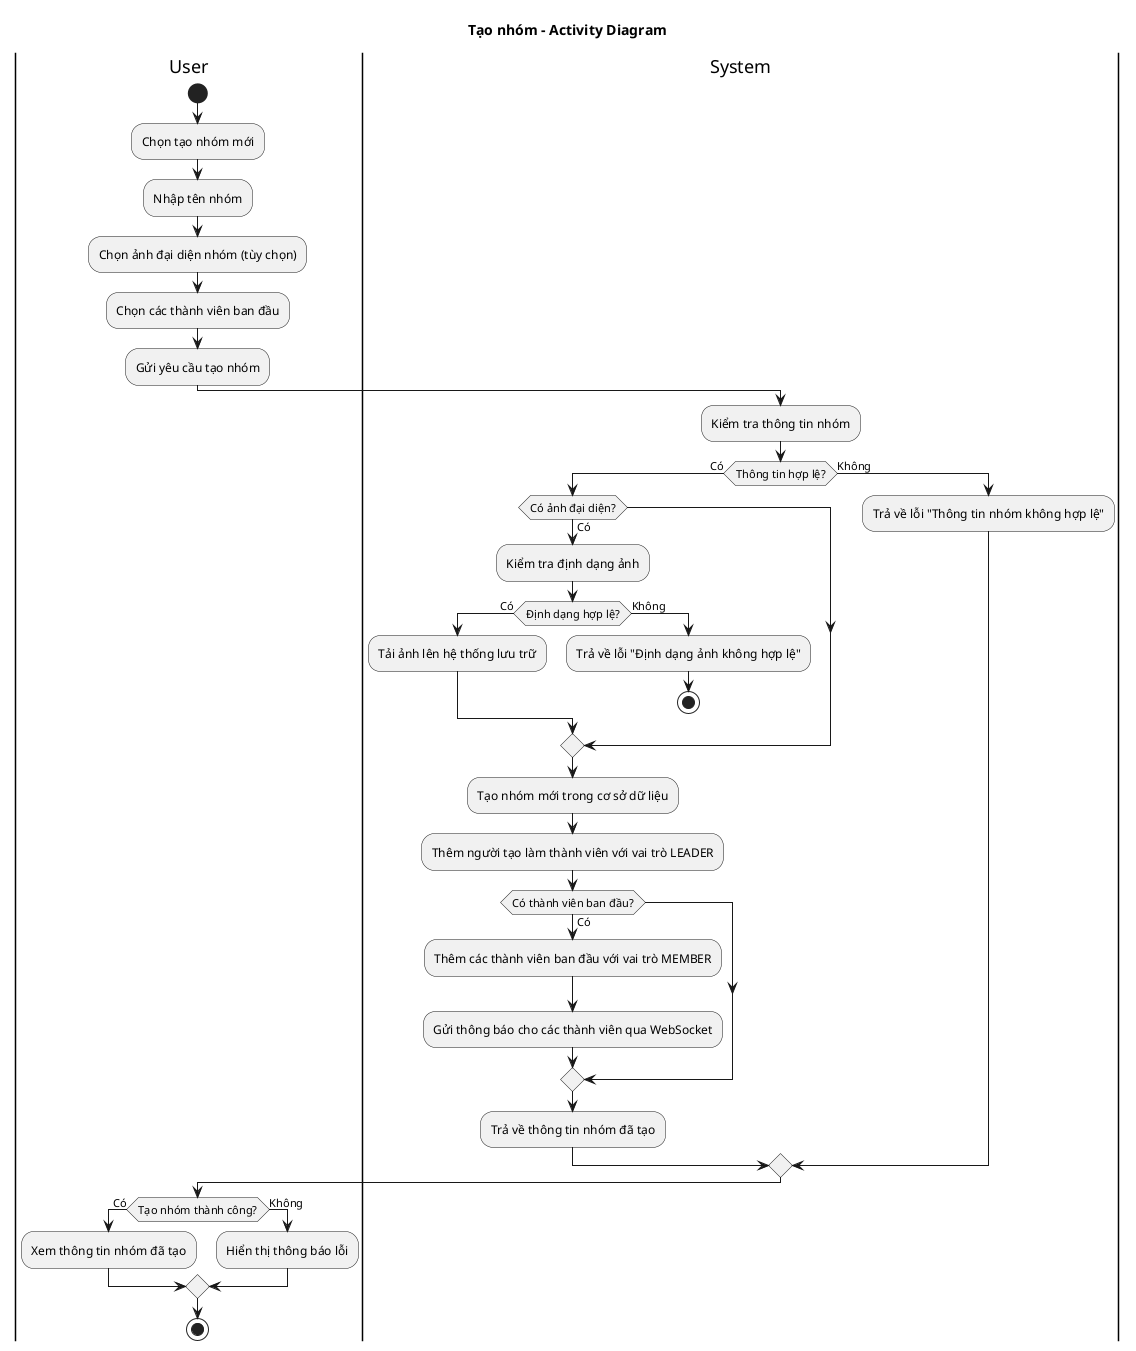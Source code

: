 @startuml Tạo nhóm - Activity Diagram
title Tạo nhóm - Activity Diagram

|User|
start
:Chọn tạo nhóm mới;
:Nhập tên nhóm;
:Chọn ảnh đại diện nhóm (tùy chọn);
:Chọn các thành viên ban đầu;
:Gửi yêu cầu tạo nhóm;

|System|
:Kiểm tra thông tin nhóm;

if (Thông tin hợp lệ?) then (Có)
  if (Có ảnh đại diện?) then (Có)
    :Kiểm tra định dạng ảnh;
    
    if (Định dạng hợp lệ?) then (Có)
      :Tải ảnh lên hệ thống lưu trữ;
    else (Không)
      :Trả về lỗi "Định dạng ảnh không hợp lệ";
      stop
    endif
  endif
  
  :Tạo nhóm mới trong cơ sở dữ liệu;
  :Thêm người tạo làm thành viên với vai trò LEADER;
  
  if (Có thành viên ban đầu?) then (Có)
    :Thêm các thành viên ban đầu với vai trò MEMBER;
    :Gửi thông báo cho các thành viên qua WebSocket;
  endif
  
  :Trả về thông tin nhóm đã tạo;
else (Không)
  :Trả về lỗi "Thông tin nhóm không hợp lệ";
endif

|User|
if (Tạo nhóm thành công?) then (Có)
  :Xem thông tin nhóm đã tạo;
else (Không)
  :Hiển thị thông báo lỗi;
endif

stop
@enduml

